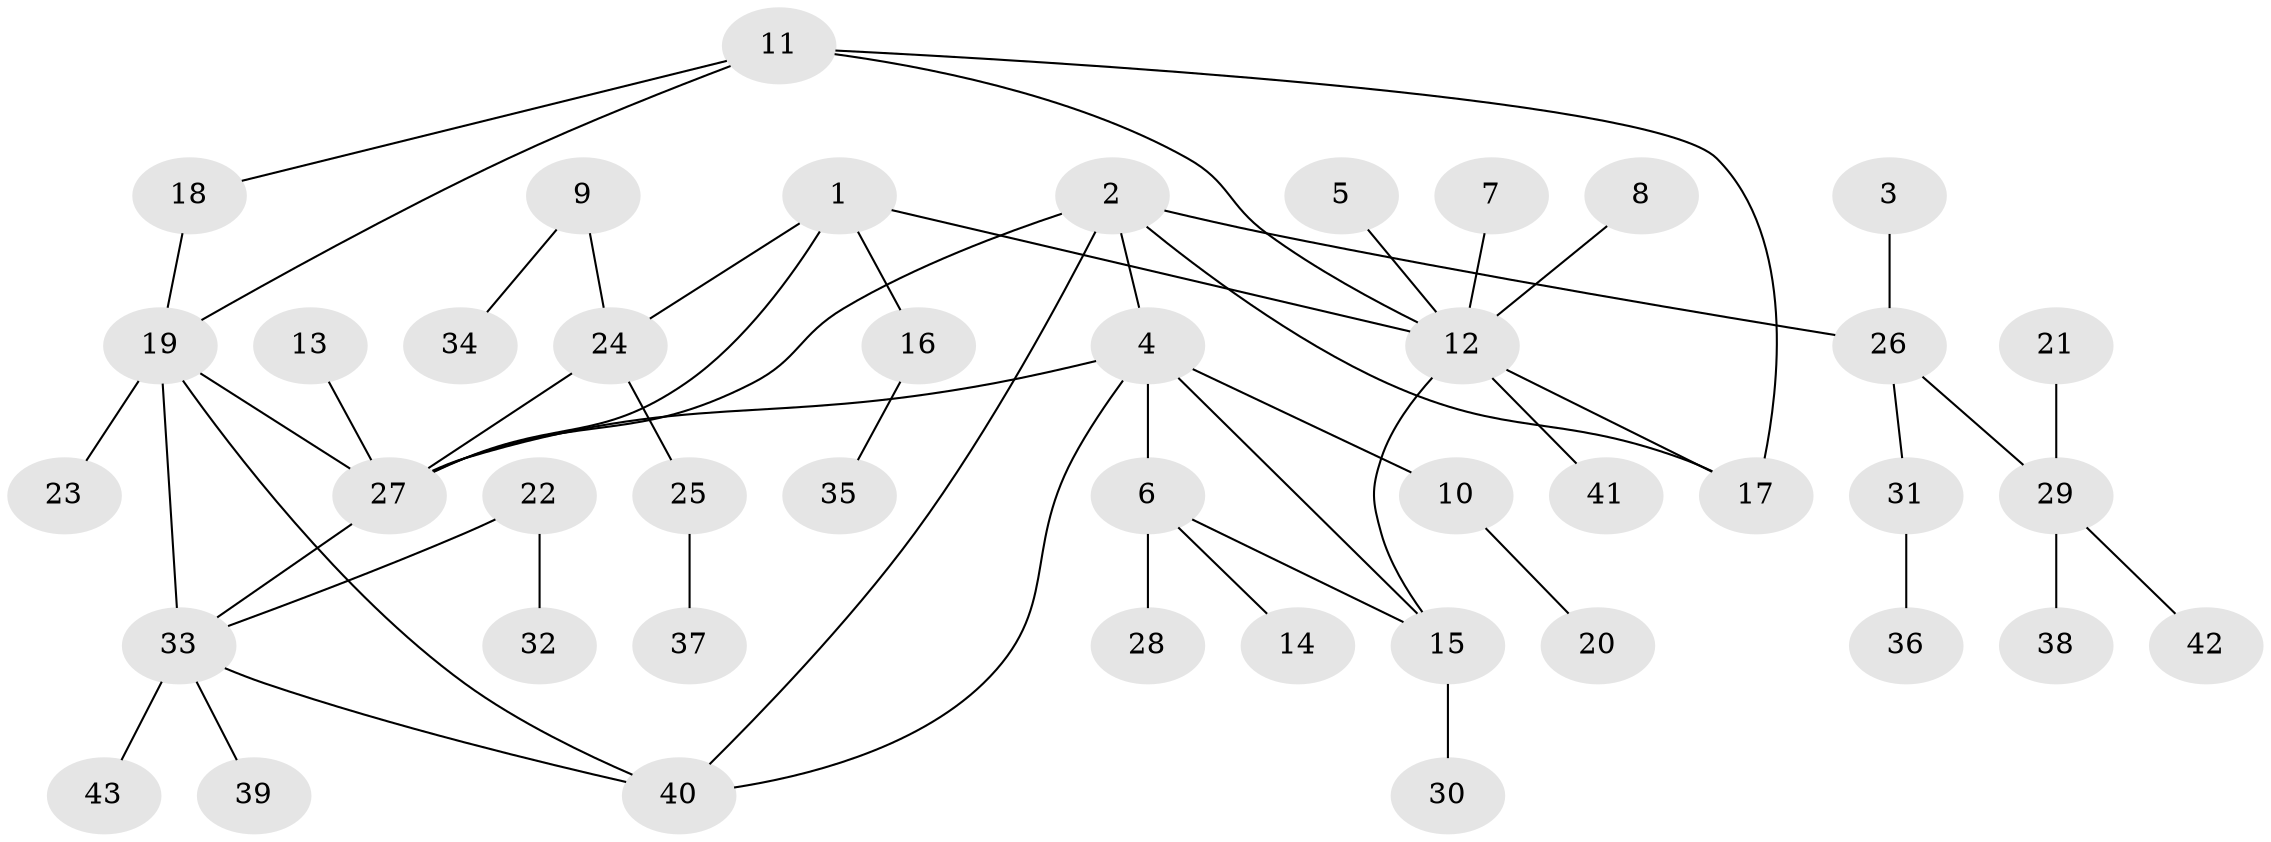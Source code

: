 // original degree distribution, {5: 0.11666666666666667, 4: 0.03333333333333333, 8: 0.016666666666666666, 9: 0.016666666666666666, 6: 0.03333333333333333, 7: 0.03333333333333333, 3: 0.03333333333333333, 1: 0.5666666666666667, 2: 0.15}
// Generated by graph-tools (version 1.1) at 2025/37/03/04/25 23:37:34]
// undirected, 43 vertices, 54 edges
graph export_dot {
  node [color=gray90,style=filled];
  1;
  2;
  3;
  4;
  5;
  6;
  7;
  8;
  9;
  10;
  11;
  12;
  13;
  14;
  15;
  16;
  17;
  18;
  19;
  20;
  21;
  22;
  23;
  24;
  25;
  26;
  27;
  28;
  29;
  30;
  31;
  32;
  33;
  34;
  35;
  36;
  37;
  38;
  39;
  40;
  41;
  42;
  43;
  1 -- 12 [weight=1.0];
  1 -- 16 [weight=1.0];
  1 -- 24 [weight=1.0];
  1 -- 27 [weight=1.0];
  2 -- 4 [weight=1.0];
  2 -- 17 [weight=1.0];
  2 -- 26 [weight=2.0];
  2 -- 27 [weight=1.0];
  2 -- 40 [weight=1.0];
  3 -- 26 [weight=1.0];
  4 -- 6 [weight=1.0];
  4 -- 10 [weight=1.0];
  4 -- 15 [weight=1.0];
  4 -- 27 [weight=1.0];
  4 -- 40 [weight=1.0];
  5 -- 12 [weight=1.0];
  6 -- 14 [weight=1.0];
  6 -- 15 [weight=1.0];
  6 -- 28 [weight=1.0];
  7 -- 12 [weight=1.0];
  8 -- 12 [weight=1.0];
  9 -- 24 [weight=1.0];
  9 -- 34 [weight=1.0];
  10 -- 20 [weight=1.0];
  11 -- 12 [weight=1.0];
  11 -- 17 [weight=1.0];
  11 -- 18 [weight=1.0];
  11 -- 19 [weight=1.0];
  12 -- 15 [weight=1.0];
  12 -- 17 [weight=1.0];
  12 -- 41 [weight=1.0];
  13 -- 27 [weight=1.0];
  15 -- 30 [weight=1.0];
  16 -- 35 [weight=1.0];
  18 -- 19 [weight=1.0];
  19 -- 23 [weight=1.0];
  19 -- 27 [weight=1.0];
  19 -- 33 [weight=1.0];
  19 -- 40 [weight=1.0];
  21 -- 29 [weight=1.0];
  22 -- 32 [weight=1.0];
  22 -- 33 [weight=1.0];
  24 -- 25 [weight=1.0];
  24 -- 27 [weight=1.0];
  25 -- 37 [weight=1.0];
  26 -- 29 [weight=1.0];
  26 -- 31 [weight=1.0];
  27 -- 33 [weight=1.0];
  29 -- 38 [weight=1.0];
  29 -- 42 [weight=1.0];
  31 -- 36 [weight=1.0];
  33 -- 39 [weight=1.0];
  33 -- 40 [weight=1.0];
  33 -- 43 [weight=1.0];
}
